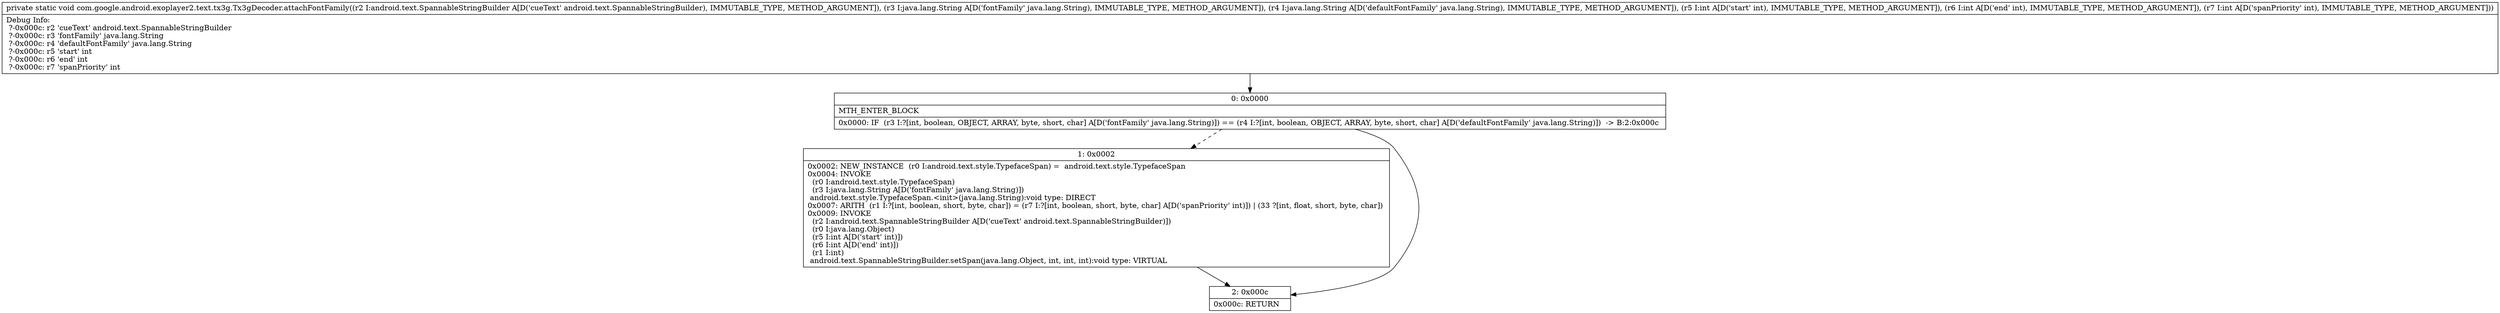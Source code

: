digraph "CFG forcom.google.android.exoplayer2.text.tx3g.Tx3gDecoder.attachFontFamily(Landroid\/text\/SpannableStringBuilder;Ljava\/lang\/String;Ljava\/lang\/String;III)V" {
Node_0 [shape=record,label="{0\:\ 0x0000|MTH_ENTER_BLOCK\l|0x0000: IF  (r3 I:?[int, boolean, OBJECT, ARRAY, byte, short, char] A[D('fontFamily' java.lang.String)]) == (r4 I:?[int, boolean, OBJECT, ARRAY, byte, short, char] A[D('defaultFontFamily' java.lang.String)])  \-\> B:2:0x000c \l}"];
Node_1 [shape=record,label="{1\:\ 0x0002|0x0002: NEW_INSTANCE  (r0 I:android.text.style.TypefaceSpan) =  android.text.style.TypefaceSpan \l0x0004: INVOKE  \l  (r0 I:android.text.style.TypefaceSpan)\l  (r3 I:java.lang.String A[D('fontFamily' java.lang.String)])\l android.text.style.TypefaceSpan.\<init\>(java.lang.String):void type: DIRECT \l0x0007: ARITH  (r1 I:?[int, boolean, short, byte, char]) = (r7 I:?[int, boolean, short, byte, char] A[D('spanPriority' int)]) \| (33 ?[int, float, short, byte, char]) \l0x0009: INVOKE  \l  (r2 I:android.text.SpannableStringBuilder A[D('cueText' android.text.SpannableStringBuilder)])\l  (r0 I:java.lang.Object)\l  (r5 I:int A[D('start' int)])\l  (r6 I:int A[D('end' int)])\l  (r1 I:int)\l android.text.SpannableStringBuilder.setSpan(java.lang.Object, int, int, int):void type: VIRTUAL \l}"];
Node_2 [shape=record,label="{2\:\ 0x000c|0x000c: RETURN   \l}"];
MethodNode[shape=record,label="{private static void com.google.android.exoplayer2.text.tx3g.Tx3gDecoder.attachFontFamily((r2 I:android.text.SpannableStringBuilder A[D('cueText' android.text.SpannableStringBuilder), IMMUTABLE_TYPE, METHOD_ARGUMENT]), (r3 I:java.lang.String A[D('fontFamily' java.lang.String), IMMUTABLE_TYPE, METHOD_ARGUMENT]), (r4 I:java.lang.String A[D('defaultFontFamily' java.lang.String), IMMUTABLE_TYPE, METHOD_ARGUMENT]), (r5 I:int A[D('start' int), IMMUTABLE_TYPE, METHOD_ARGUMENT]), (r6 I:int A[D('end' int), IMMUTABLE_TYPE, METHOD_ARGUMENT]), (r7 I:int A[D('spanPriority' int), IMMUTABLE_TYPE, METHOD_ARGUMENT]))  | Debug Info:\l  ?\-0x000c: r2 'cueText' android.text.SpannableStringBuilder\l  ?\-0x000c: r3 'fontFamily' java.lang.String\l  ?\-0x000c: r4 'defaultFontFamily' java.lang.String\l  ?\-0x000c: r5 'start' int\l  ?\-0x000c: r6 'end' int\l  ?\-0x000c: r7 'spanPriority' int\l}"];
MethodNode -> Node_0;
Node_0 -> Node_1[style=dashed];
Node_0 -> Node_2;
Node_1 -> Node_2;
}

